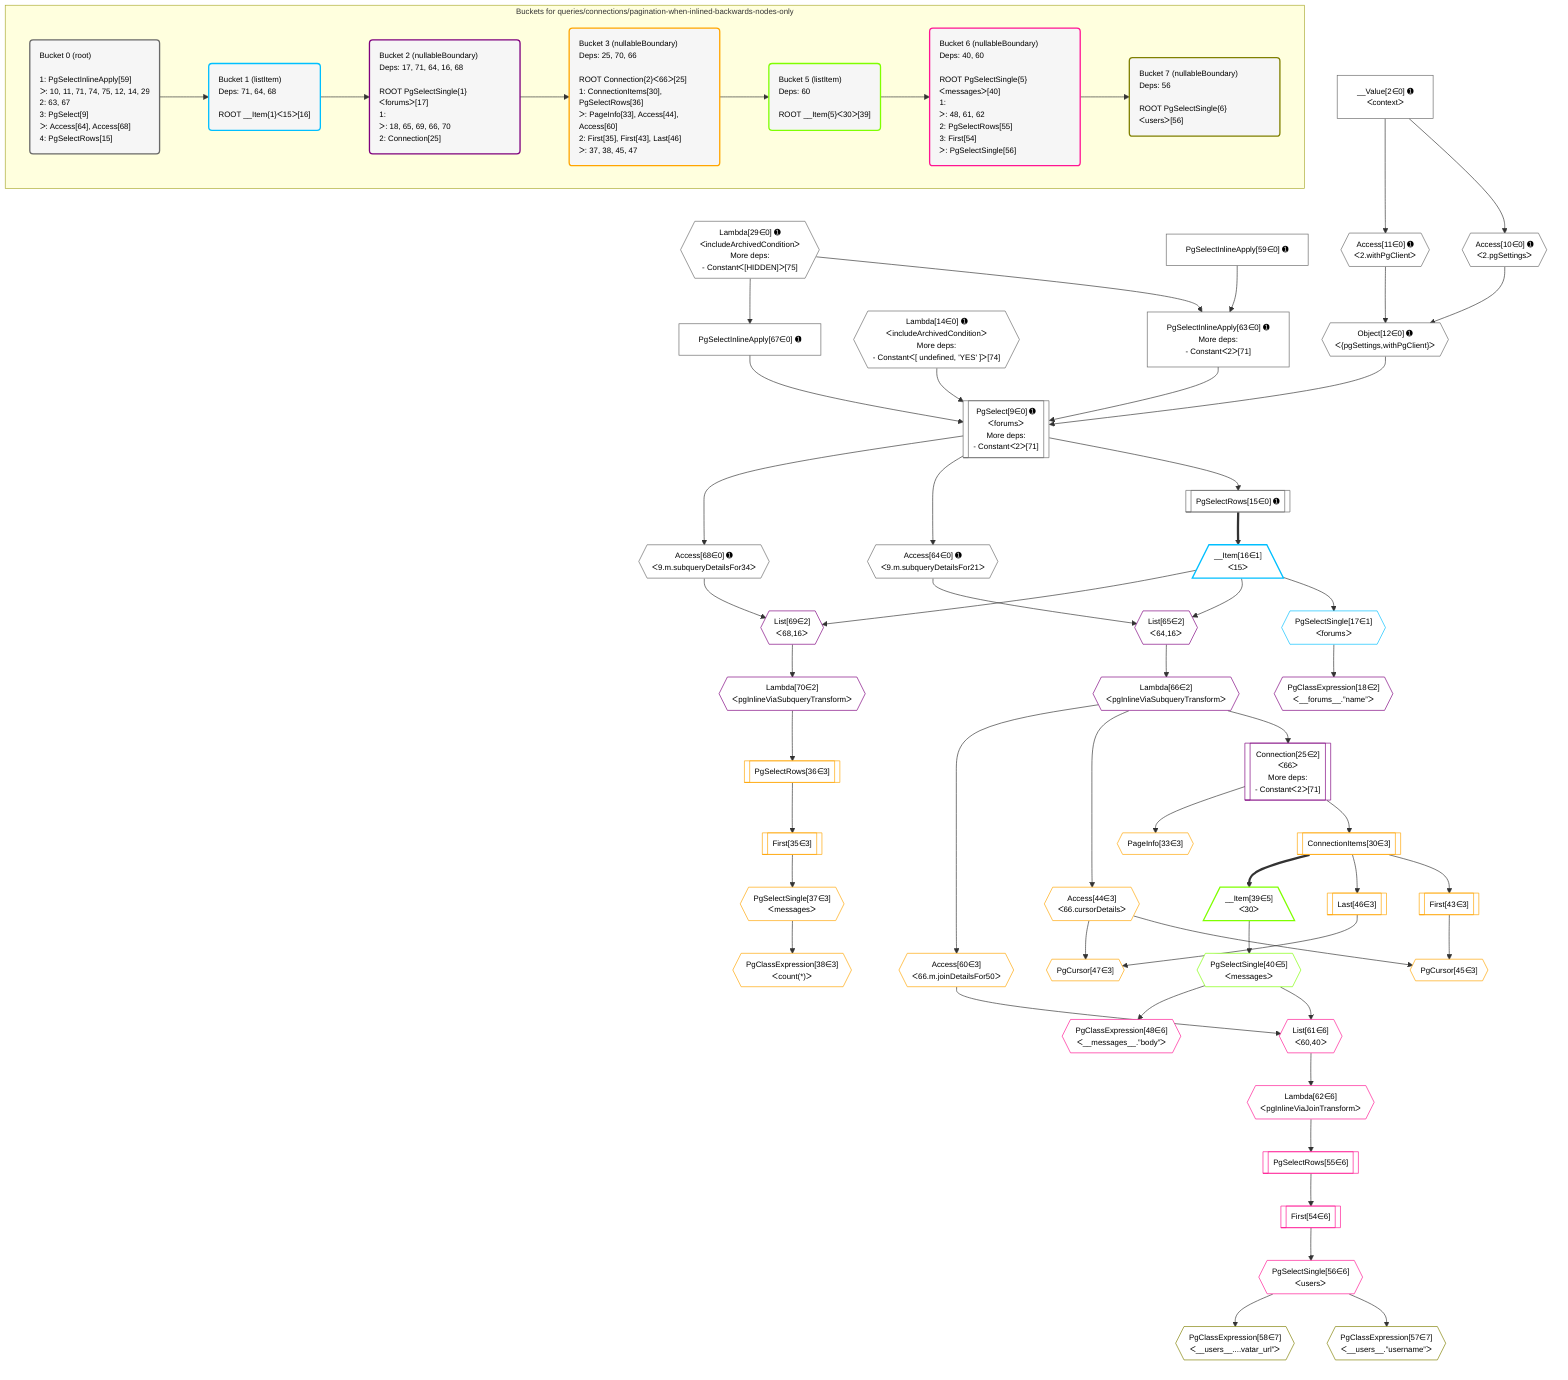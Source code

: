 %%{init: {'themeVariables': { 'fontSize': '12px'}}}%%
graph TD
    classDef path fill:#eee,stroke:#000,color:#000
    classDef plan fill:#fff,stroke-width:1px,color:#000
    classDef itemplan fill:#fff,stroke-width:2px,color:#000
    classDef unbatchedplan fill:#dff,stroke-width:1px,color:#000
    classDef sideeffectplan fill:#fcc,stroke-width:2px,color:#000
    classDef bucket fill:#f6f6f6,color:#000,stroke-width:2px,text-align:left

    subgraph "Buckets for queries/connections/pagination-when-inlined-backwards-nodes-only"
    Bucket0("Bucket 0 (root)<br /><br />1: PgSelectInlineApply[59]<br />ᐳ: 10, 11, 71, 74, 75, 12, 14, 29<br />2: 63, 67<br />3: PgSelect[9]<br />ᐳ: Access[64], Access[68]<br />4: PgSelectRows[15]"):::bucket
    Bucket1("Bucket 1 (listItem)<br />Deps: 71, 64, 68<br /><br />ROOT __Item{1}ᐸ15ᐳ[16]"):::bucket
    Bucket2("Bucket 2 (nullableBoundary)<br />Deps: 17, 71, 64, 16, 68<br /><br />ROOT PgSelectSingle{1}ᐸforumsᐳ[17]<br />1: <br />ᐳ: 18, 65, 69, 66, 70<br />2: Connection[25]"):::bucket
    Bucket3("Bucket 3 (nullableBoundary)<br />Deps: 25, 70, 66<br /><br />ROOT Connection{2}ᐸ66ᐳ[25]<br />1: ConnectionItems[30], PgSelectRows[36]<br />ᐳ: PageInfo[33], Access[44], Access[60]<br />2: First[35], First[43], Last[46]<br />ᐳ: 37, 38, 45, 47"):::bucket
    Bucket5("Bucket 5 (listItem)<br />Deps: 60<br /><br />ROOT __Item{5}ᐸ30ᐳ[39]"):::bucket
    Bucket6("Bucket 6 (nullableBoundary)<br />Deps: 40, 60<br /><br />ROOT PgSelectSingle{5}ᐸmessagesᐳ[40]<br />1: <br />ᐳ: 48, 61, 62<br />2: PgSelectRows[55]<br />3: First[54]<br />ᐳ: PgSelectSingle[56]"):::bucket
    Bucket7("Bucket 7 (nullableBoundary)<br />Deps: 56<br /><br />ROOT PgSelectSingle{6}ᐸusersᐳ[56]"):::bucket
    end
    Bucket0 --> Bucket1
    Bucket1 --> Bucket2
    Bucket2 --> Bucket3
    Bucket3 --> Bucket5
    Bucket5 --> Bucket6
    Bucket6 --> Bucket7

    %% plan dependencies
    PgSelect9[["PgSelect[9∈0] ➊<br />ᐸforumsᐳ<br />More deps:<br />- Constantᐸ2ᐳ[71]"]]:::plan
    Object12{{"Object[12∈0] ➊<br />ᐸ{pgSettings,withPgClient}ᐳ"}}:::plan
    Lambda14{{"Lambda[14∈0] ➊<br />ᐸincludeArchivedConditionᐳ<br />More deps:<br />- Constantᐸ[ undefined, 'YES' ]ᐳ[74]"}}:::plan
    PgSelectInlineApply63["PgSelectInlineApply[63∈0] ➊<br />More deps:<br />- Constantᐸ2ᐳ[71]"]:::plan
    PgSelectInlineApply67["PgSelectInlineApply[67∈0] ➊"]:::plan
    Object12 & Lambda14 & PgSelectInlineApply63 & PgSelectInlineApply67 --> PgSelect9
    Lambda29{{"Lambda[29∈0] ➊<br />ᐸincludeArchivedConditionᐳ<br />More deps:<br />- Constantᐸ[HIDDEN]ᐳ[75]"}}:::plan
    PgSelectInlineApply59["PgSelectInlineApply[59∈0] ➊"]:::plan
    Lambda29 & PgSelectInlineApply59 --> PgSelectInlineApply63
    Access10{{"Access[10∈0] ➊<br />ᐸ2.pgSettingsᐳ"}}:::plan
    Access11{{"Access[11∈0] ➊<br />ᐸ2.withPgClientᐳ"}}:::plan
    Access10 & Access11 --> Object12
    __Value2["__Value[2∈0] ➊<br />ᐸcontextᐳ"]:::plan
    __Value2 --> Access10
    __Value2 --> Access11
    PgSelectRows15[["PgSelectRows[15∈0] ➊"]]:::plan
    PgSelect9 --> PgSelectRows15
    Access64{{"Access[64∈0] ➊<br />ᐸ9.m.subqueryDetailsFor21ᐳ"}}:::plan
    PgSelect9 --> Access64
    Lambda29 --> PgSelectInlineApply67
    Access68{{"Access[68∈0] ➊<br />ᐸ9.m.subqueryDetailsFor34ᐳ"}}:::plan
    PgSelect9 --> Access68
    __Item16[/"__Item[16∈1]<br />ᐸ15ᐳ"\]:::itemplan
    PgSelectRows15 ==> __Item16
    PgSelectSingle17{{"PgSelectSingle[17∈1]<br />ᐸforumsᐳ"}}:::plan
    __Item16 --> PgSelectSingle17
    Connection25[["Connection[25∈2]<br />ᐸ66ᐳ<br />More deps:<br />- Constantᐸ2ᐳ[71]"]]:::plan
    Lambda66{{"Lambda[66∈2]<br />ᐸpgInlineViaSubqueryTransformᐳ"}}:::plan
    Lambda66 --> Connection25
    List65{{"List[65∈2]<br />ᐸ64,16ᐳ"}}:::plan
    Access64 & __Item16 --> List65
    List69{{"List[69∈2]<br />ᐸ68,16ᐳ"}}:::plan
    Access68 & __Item16 --> List69
    PgClassExpression18{{"PgClassExpression[18∈2]<br />ᐸ__forums__.”name”ᐳ"}}:::plan
    PgSelectSingle17 --> PgClassExpression18
    List65 --> Lambda66
    Lambda70{{"Lambda[70∈2]<br />ᐸpgInlineViaSubqueryTransformᐳ"}}:::plan
    List69 --> Lambda70
    PgCursor45{{"PgCursor[45∈3]"}}:::plan
    First43[["First[43∈3]"]]:::plan
    Access44{{"Access[44∈3]<br />ᐸ66.cursorDetailsᐳ"}}:::plan
    First43 & Access44 --> PgCursor45
    PgCursor47{{"PgCursor[47∈3]"}}:::plan
    Last46[["Last[46∈3]"]]:::plan
    Last46 & Access44 --> PgCursor47
    ConnectionItems30[["ConnectionItems[30∈3]"]]:::plan
    Connection25 --> ConnectionItems30
    PageInfo33{{"PageInfo[33∈3]"}}:::plan
    Connection25 --> PageInfo33
    First35[["First[35∈3]"]]:::plan
    PgSelectRows36[["PgSelectRows[36∈3]"]]:::plan
    PgSelectRows36 --> First35
    Lambda70 --> PgSelectRows36
    PgSelectSingle37{{"PgSelectSingle[37∈3]<br />ᐸmessagesᐳ"}}:::plan
    First35 --> PgSelectSingle37
    PgClassExpression38{{"PgClassExpression[38∈3]<br />ᐸcount(*)ᐳ"}}:::plan
    PgSelectSingle37 --> PgClassExpression38
    ConnectionItems30 --> First43
    Lambda66 --> Access44
    ConnectionItems30 --> Last46
    Access60{{"Access[60∈3]<br />ᐸ66.m.joinDetailsFor50ᐳ"}}:::plan
    Lambda66 --> Access60
    __Item39[/"__Item[39∈5]<br />ᐸ30ᐳ"\]:::itemplan
    ConnectionItems30 ==> __Item39
    PgSelectSingle40{{"PgSelectSingle[40∈5]<br />ᐸmessagesᐳ"}}:::plan
    __Item39 --> PgSelectSingle40
    List61{{"List[61∈6]<br />ᐸ60,40ᐳ"}}:::plan
    Access60 & PgSelectSingle40 --> List61
    PgClassExpression48{{"PgClassExpression[48∈6]<br />ᐸ__messages__.”body”ᐳ"}}:::plan
    PgSelectSingle40 --> PgClassExpression48
    First54[["First[54∈6]"]]:::plan
    PgSelectRows55[["PgSelectRows[55∈6]"]]:::plan
    PgSelectRows55 --> First54
    Lambda62{{"Lambda[62∈6]<br />ᐸpgInlineViaJoinTransformᐳ"}}:::plan
    Lambda62 --> PgSelectRows55
    PgSelectSingle56{{"PgSelectSingle[56∈6]<br />ᐸusersᐳ"}}:::plan
    First54 --> PgSelectSingle56
    List61 --> Lambda62
    PgClassExpression57{{"PgClassExpression[57∈7]<br />ᐸ__users__.”username”ᐳ"}}:::plan
    PgSelectSingle56 --> PgClassExpression57
    PgClassExpression58{{"PgClassExpression[58∈7]<br />ᐸ__users__....vatar_url”ᐳ"}}:::plan
    PgSelectSingle56 --> PgClassExpression58

    %% define steps
    classDef bucket0 stroke:#696969
    class Bucket0,__Value2,PgSelect9,Access10,Access11,Object12,Lambda14,PgSelectRows15,Lambda29,PgSelectInlineApply59,PgSelectInlineApply63,Access64,PgSelectInlineApply67,Access68 bucket0
    classDef bucket1 stroke:#00bfff
    class Bucket1,__Item16,PgSelectSingle17 bucket1
    classDef bucket2 stroke:#7f007f
    class Bucket2,PgClassExpression18,Connection25,List65,Lambda66,List69,Lambda70 bucket2
    classDef bucket3 stroke:#ffa500
    class Bucket3,ConnectionItems30,PageInfo33,First35,PgSelectRows36,PgSelectSingle37,PgClassExpression38,First43,Access44,PgCursor45,Last46,PgCursor47,Access60 bucket3
    classDef bucket5 stroke:#7fff00
    class Bucket5,__Item39,PgSelectSingle40 bucket5
    classDef bucket6 stroke:#ff1493
    class Bucket6,PgClassExpression48,First54,PgSelectRows55,PgSelectSingle56,List61,Lambda62 bucket6
    classDef bucket7 stroke:#808000
    class Bucket7,PgClassExpression57,PgClassExpression58 bucket7